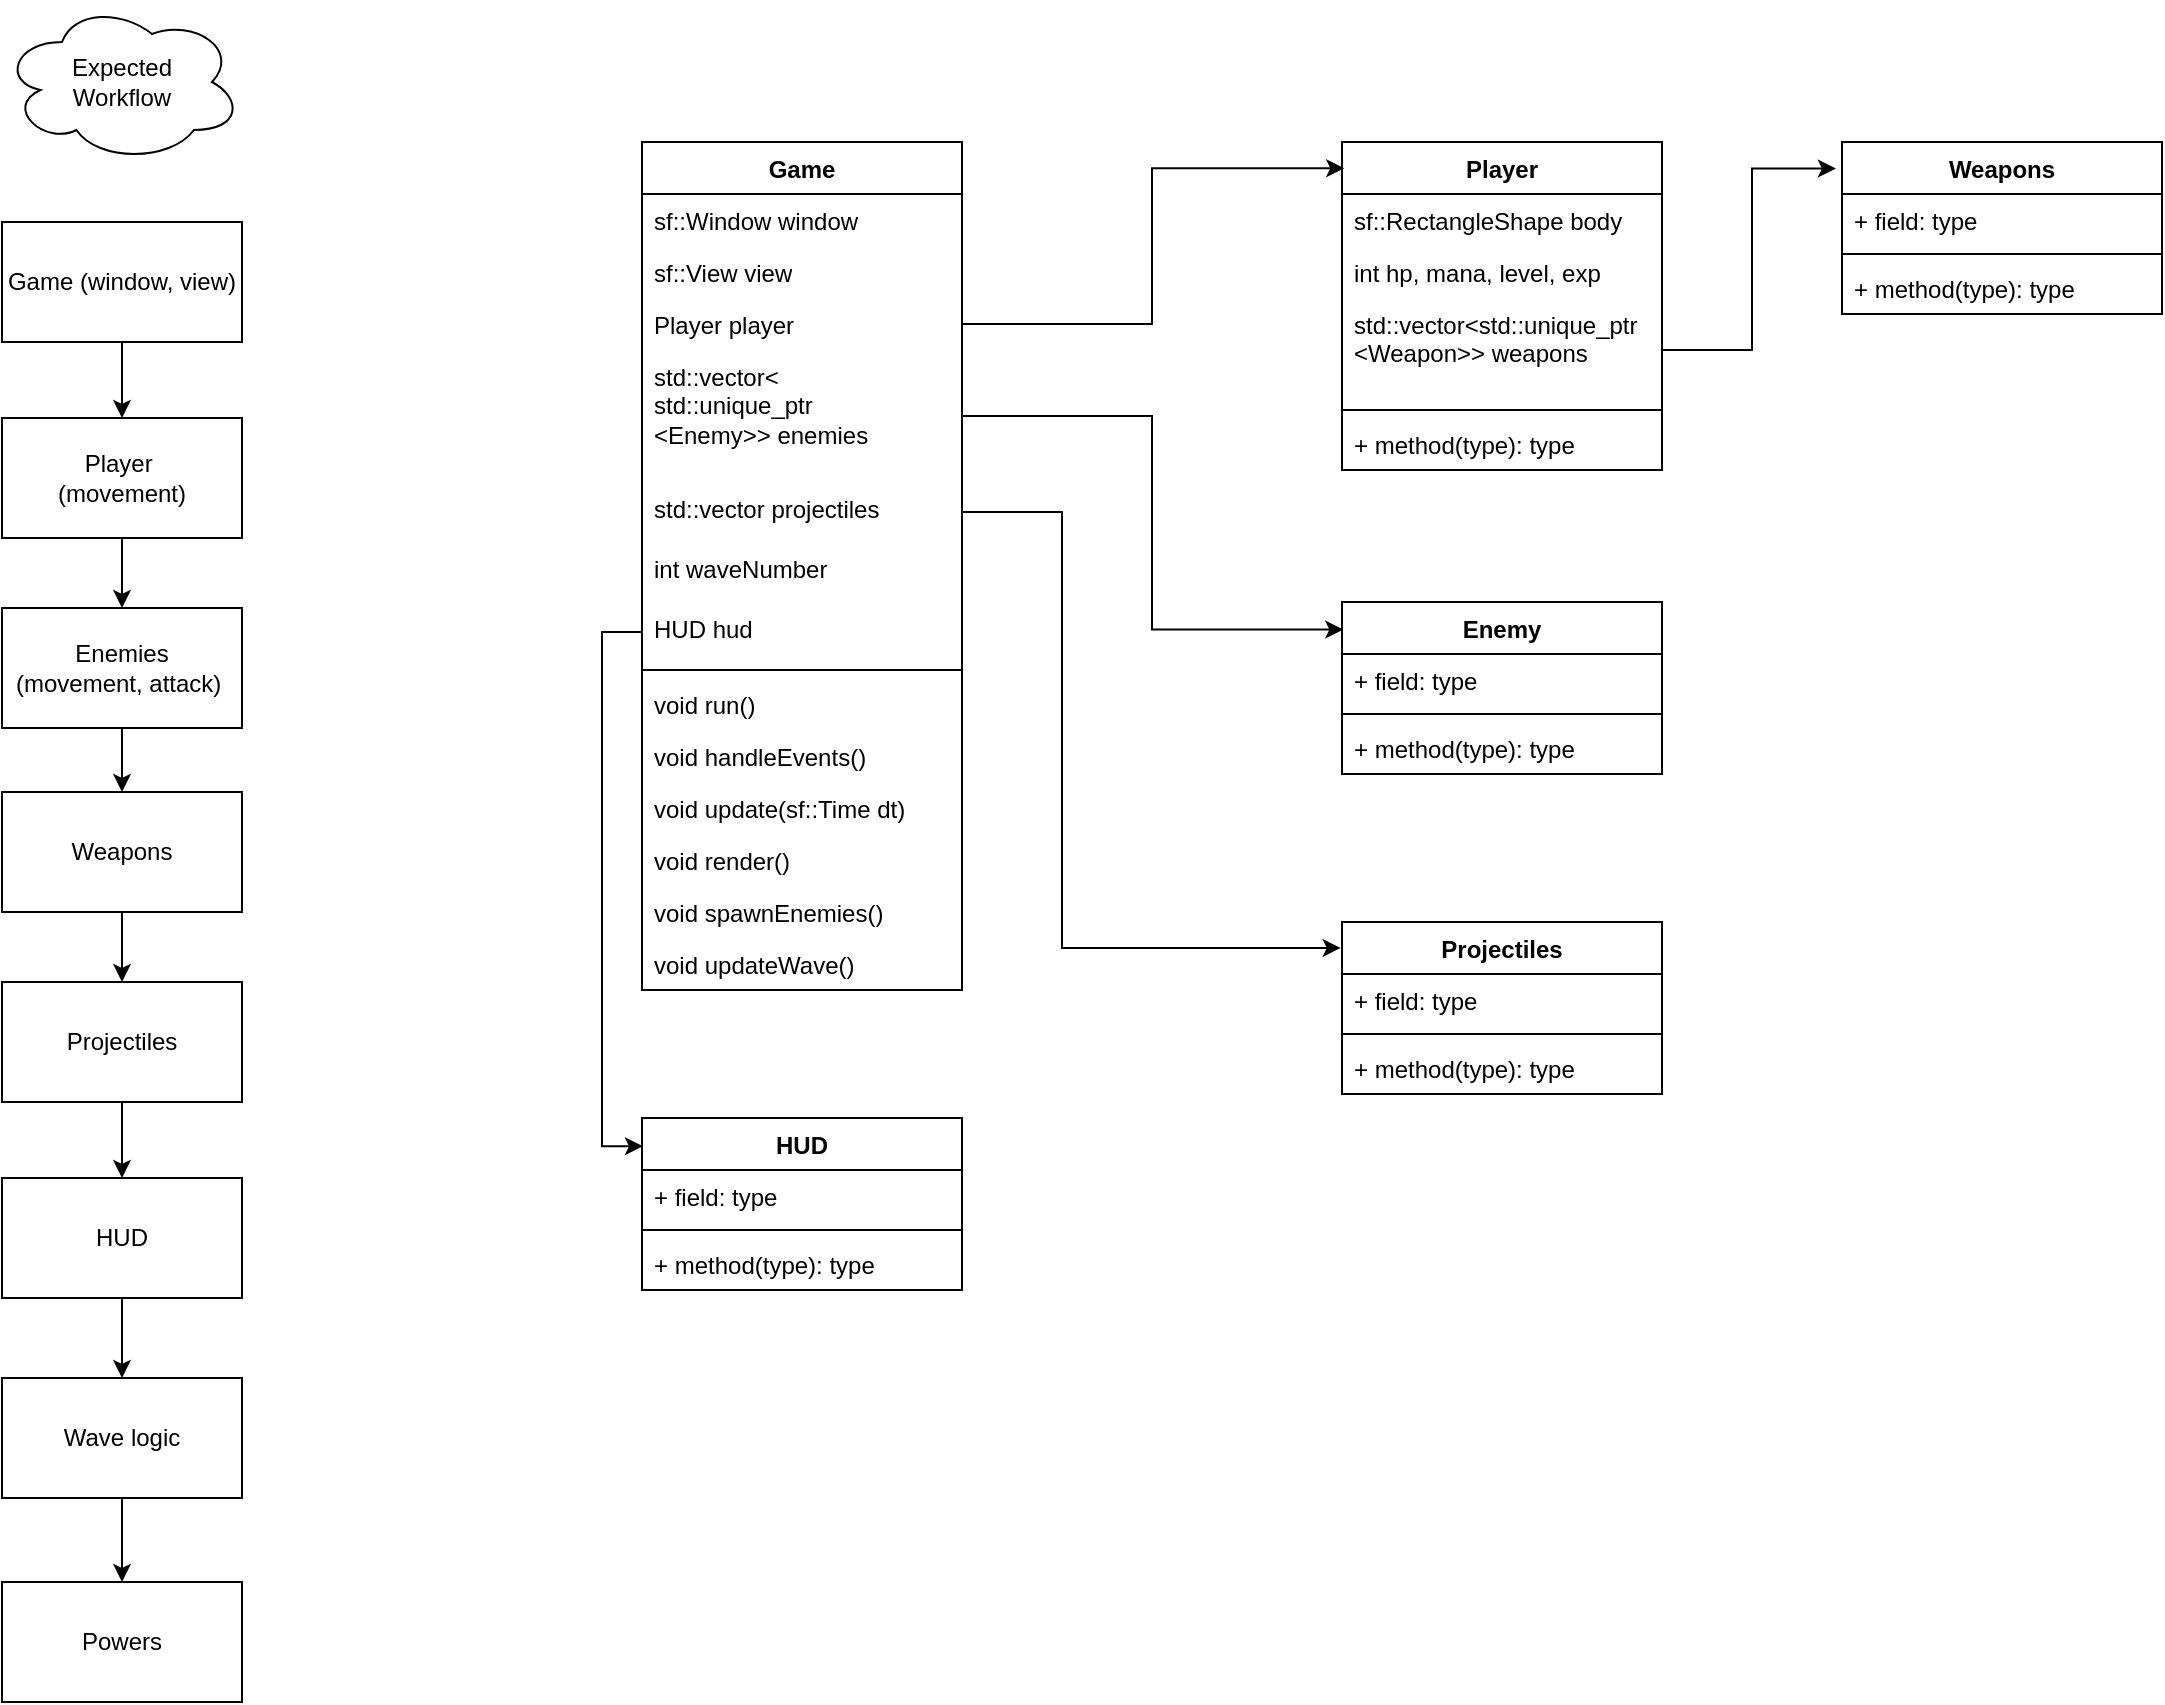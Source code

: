 <mxfile version="27.0.2">
  <diagram name="Page-1" id="6W56YoG6vN-3n1zgZjdf">
    <mxGraphModel dx="1603" dy="1023" grid="1" gridSize="10" guides="1" tooltips="1" connect="1" arrows="1" fold="1" page="1" pageScale="1" pageWidth="1169" pageHeight="827" math="0" shadow="0">
      <root>
        <mxCell id="0" />
        <mxCell id="1" parent="0" />
        <mxCell id="QCkP-DEd0vShCooZHFoH-1" value="Game" style="swimlane;fontStyle=1;align=center;verticalAlign=top;childLayout=stackLayout;horizontal=1;startSize=26;horizontalStack=0;resizeParent=1;resizeParentMax=0;resizeLast=0;collapsible=1;marginBottom=0;whiteSpace=wrap;html=1;" vertex="1" parent="1">
          <mxGeometry x="370" y="80" width="160" height="424" as="geometry" />
        </mxCell>
        <mxCell id="QCkP-DEd0vShCooZHFoH-2" value="sf::Window window" style="text;strokeColor=none;fillColor=none;align=left;verticalAlign=top;spacingLeft=4;spacingRight=4;overflow=hidden;rotatable=0;points=[[0,0.5],[1,0.5]];portConstraint=eastwest;whiteSpace=wrap;html=1;" vertex="1" parent="QCkP-DEd0vShCooZHFoH-1">
          <mxGeometry y="26" width="160" height="26" as="geometry" />
        </mxCell>
        <mxCell id="QCkP-DEd0vShCooZHFoH-5" value="sf::View view" style="text;strokeColor=none;fillColor=none;align=left;verticalAlign=top;spacingLeft=4;spacingRight=4;overflow=hidden;rotatable=0;points=[[0,0.5],[1,0.5]];portConstraint=eastwest;whiteSpace=wrap;html=1;" vertex="1" parent="QCkP-DEd0vShCooZHFoH-1">
          <mxGeometry y="52" width="160" height="26" as="geometry" />
        </mxCell>
        <mxCell id="QCkP-DEd0vShCooZHFoH-6" value="Player player" style="text;strokeColor=none;fillColor=none;align=left;verticalAlign=top;spacingLeft=4;spacingRight=4;overflow=hidden;rotatable=0;points=[[0,0.5],[1,0.5]];portConstraint=eastwest;whiteSpace=wrap;html=1;" vertex="1" parent="QCkP-DEd0vShCooZHFoH-1">
          <mxGeometry y="78" width="160" height="26" as="geometry" />
        </mxCell>
        <mxCell id="QCkP-DEd0vShCooZHFoH-8" value="std::vector&amp;lt;&lt;div&gt;std::unique_ptr&lt;/div&gt;&lt;div&gt;&amp;lt;Enemy&amp;gt;&amp;gt; enemies&amp;nbsp;&lt;/div&gt;" style="text;strokeColor=none;fillColor=none;align=left;verticalAlign=top;spacingLeft=4;spacingRight=4;overflow=hidden;rotatable=0;points=[[0,0.5],[1,0.5]];portConstraint=eastwest;whiteSpace=wrap;html=1;" vertex="1" parent="QCkP-DEd0vShCooZHFoH-1">
          <mxGeometry y="104" width="160" height="66" as="geometry" />
        </mxCell>
        <mxCell id="QCkP-DEd0vShCooZHFoH-9" value="std::vector projectiles" style="text;strokeColor=none;fillColor=none;align=left;verticalAlign=top;spacingLeft=4;spacingRight=4;overflow=hidden;rotatable=0;points=[[0,0.5],[1,0.5]];portConstraint=eastwest;whiteSpace=wrap;html=1;" vertex="1" parent="QCkP-DEd0vShCooZHFoH-1">
          <mxGeometry y="170" width="160" height="30" as="geometry" />
        </mxCell>
        <mxCell id="QCkP-DEd0vShCooZHFoH-10" value="int waveNumber" style="text;strokeColor=none;fillColor=none;align=left;verticalAlign=top;spacingLeft=4;spacingRight=4;overflow=hidden;rotatable=0;points=[[0,0.5],[1,0.5]];portConstraint=eastwest;whiteSpace=wrap;html=1;" vertex="1" parent="QCkP-DEd0vShCooZHFoH-1">
          <mxGeometry y="200" width="160" height="30" as="geometry" />
        </mxCell>
        <mxCell id="QCkP-DEd0vShCooZHFoH-11" value="HUD hud&amp;nbsp;" style="text;strokeColor=none;fillColor=none;align=left;verticalAlign=top;spacingLeft=4;spacingRight=4;overflow=hidden;rotatable=0;points=[[0,0.5],[1,0.5]];portConstraint=eastwest;whiteSpace=wrap;html=1;" vertex="1" parent="QCkP-DEd0vShCooZHFoH-1">
          <mxGeometry y="230" width="160" height="30" as="geometry" />
        </mxCell>
        <mxCell id="QCkP-DEd0vShCooZHFoH-3" value="" style="line;strokeWidth=1;fillColor=none;align=left;verticalAlign=middle;spacingTop=-1;spacingLeft=3;spacingRight=3;rotatable=0;labelPosition=right;points=[];portConstraint=eastwest;strokeColor=inherit;" vertex="1" parent="QCkP-DEd0vShCooZHFoH-1">
          <mxGeometry y="260" width="160" height="8" as="geometry" />
        </mxCell>
        <mxCell id="QCkP-DEd0vShCooZHFoH-4" value="void run()" style="text;strokeColor=none;fillColor=none;align=left;verticalAlign=top;spacingLeft=4;spacingRight=4;overflow=hidden;rotatable=0;points=[[0,0.5],[1,0.5]];portConstraint=eastwest;whiteSpace=wrap;html=1;" vertex="1" parent="QCkP-DEd0vShCooZHFoH-1">
          <mxGeometry y="268" width="160" height="26" as="geometry" />
        </mxCell>
        <mxCell id="QCkP-DEd0vShCooZHFoH-12" value="void handleEvents()&lt;div&gt;&lt;br/&gt;&lt;/div&gt;" style="text;strokeColor=none;fillColor=none;align=left;verticalAlign=top;spacingLeft=4;spacingRight=4;overflow=hidden;rotatable=0;points=[[0,0.5],[1,0.5]];portConstraint=eastwest;whiteSpace=wrap;html=1;" vertex="1" parent="QCkP-DEd0vShCooZHFoH-1">
          <mxGeometry y="294" width="160" height="26" as="geometry" />
        </mxCell>
        <mxCell id="QCkP-DEd0vShCooZHFoH-13" value="&lt;div&gt;void update(sf::Time dt)&amp;nbsp;&lt;/div&gt;" style="text;strokeColor=none;fillColor=none;align=left;verticalAlign=top;spacingLeft=4;spacingRight=4;overflow=hidden;rotatable=0;points=[[0,0.5],[1,0.5]];portConstraint=eastwest;whiteSpace=wrap;html=1;" vertex="1" parent="QCkP-DEd0vShCooZHFoH-1">
          <mxGeometry y="320" width="160" height="26" as="geometry" />
        </mxCell>
        <mxCell id="QCkP-DEd0vShCooZHFoH-14" value="&lt;div&gt;void render()&lt;br/&gt;&lt;/div&gt;" style="text;strokeColor=none;fillColor=none;align=left;verticalAlign=top;spacingLeft=4;spacingRight=4;overflow=hidden;rotatable=0;points=[[0,0.5],[1,0.5]];portConstraint=eastwest;whiteSpace=wrap;html=1;" vertex="1" parent="QCkP-DEd0vShCooZHFoH-1">
          <mxGeometry y="346" width="160" height="26" as="geometry" />
        </mxCell>
        <mxCell id="QCkP-DEd0vShCooZHFoH-15" value="&lt;div&gt;void spawnEnemies()&lt;br/&gt;&lt;br&gt;&lt;/div&gt;" style="text;strokeColor=none;fillColor=none;align=left;verticalAlign=top;spacingLeft=4;spacingRight=4;overflow=hidden;rotatable=0;points=[[0,0.5],[1,0.5]];portConstraint=eastwest;whiteSpace=wrap;html=1;" vertex="1" parent="QCkP-DEd0vShCooZHFoH-1">
          <mxGeometry y="372" width="160" height="26" as="geometry" />
        </mxCell>
        <mxCell id="QCkP-DEd0vShCooZHFoH-16" value="&lt;div&gt;void updateWave()&lt;/div&gt;" style="text;strokeColor=none;fillColor=none;align=left;verticalAlign=top;spacingLeft=4;spacingRight=4;overflow=hidden;rotatable=0;points=[[0,0.5],[1,0.5]];portConstraint=eastwest;whiteSpace=wrap;html=1;" vertex="1" parent="QCkP-DEd0vShCooZHFoH-1">
          <mxGeometry y="398" width="160" height="26" as="geometry" />
        </mxCell>
        <mxCell id="QCkP-DEd0vShCooZHFoH-17" value="Player" style="swimlane;fontStyle=1;align=center;verticalAlign=top;childLayout=stackLayout;horizontal=1;startSize=26;horizontalStack=0;resizeParent=1;resizeParentMax=0;resizeLast=0;collapsible=1;marginBottom=0;whiteSpace=wrap;html=1;" vertex="1" parent="1">
          <mxGeometry x="720" y="80" width="160" height="164" as="geometry" />
        </mxCell>
        <mxCell id="QCkP-DEd0vShCooZHFoH-18" value="sf::RectangleShape body" style="text;strokeColor=none;fillColor=none;align=left;verticalAlign=top;spacingLeft=4;spacingRight=4;overflow=hidden;rotatable=0;points=[[0,0.5],[1,0.5]];portConstraint=eastwest;whiteSpace=wrap;html=1;" vertex="1" parent="QCkP-DEd0vShCooZHFoH-17">
          <mxGeometry y="26" width="160" height="26" as="geometry" />
        </mxCell>
        <mxCell id="QCkP-DEd0vShCooZHFoH-21" value="int hp, mana, level, exp&lt;div&gt;&lt;br/&gt;&lt;/div&gt;" style="text;strokeColor=none;fillColor=none;align=left;verticalAlign=top;spacingLeft=4;spacingRight=4;overflow=hidden;rotatable=0;points=[[0,0.5],[1,0.5]];portConstraint=eastwest;whiteSpace=wrap;html=1;" vertex="1" parent="QCkP-DEd0vShCooZHFoH-17">
          <mxGeometry y="52" width="160" height="26" as="geometry" />
        </mxCell>
        <mxCell id="QCkP-DEd0vShCooZHFoH-22" value="&lt;div&gt;std::vector&amp;lt;std::unique_ptr&lt;/div&gt;&lt;div&gt;&amp;lt;Weapon&amp;gt;&amp;gt; weapons&lt;/div&gt;" style="text;strokeColor=none;fillColor=none;align=left;verticalAlign=top;spacingLeft=4;spacingRight=4;overflow=hidden;rotatable=0;points=[[0,0.5],[1,0.5]];portConstraint=eastwest;whiteSpace=wrap;html=1;" vertex="1" parent="QCkP-DEd0vShCooZHFoH-17">
          <mxGeometry y="78" width="160" height="52" as="geometry" />
        </mxCell>
        <mxCell id="QCkP-DEd0vShCooZHFoH-19" value="" style="line;strokeWidth=1;fillColor=none;align=left;verticalAlign=middle;spacingTop=-1;spacingLeft=3;spacingRight=3;rotatable=0;labelPosition=right;points=[];portConstraint=eastwest;strokeColor=inherit;" vertex="1" parent="QCkP-DEd0vShCooZHFoH-17">
          <mxGeometry y="130" width="160" height="8" as="geometry" />
        </mxCell>
        <mxCell id="QCkP-DEd0vShCooZHFoH-20" value="+ method(type): type" style="text;strokeColor=none;fillColor=none;align=left;verticalAlign=top;spacingLeft=4;spacingRight=4;overflow=hidden;rotatable=0;points=[[0,0.5],[1,0.5]];portConstraint=eastwest;whiteSpace=wrap;html=1;" vertex="1" parent="QCkP-DEd0vShCooZHFoH-17">
          <mxGeometry y="138" width="160" height="26" as="geometry" />
        </mxCell>
        <mxCell id="QCkP-DEd0vShCooZHFoH-32" value="" style="edgeStyle=orthogonalEdgeStyle;rounded=0;orthogonalLoop=1;jettySize=auto;html=1;" edge="1" parent="1" source="QCkP-DEd0vShCooZHFoH-23" target="QCkP-DEd0vShCooZHFoH-24">
          <mxGeometry relative="1" as="geometry" />
        </mxCell>
        <mxCell id="QCkP-DEd0vShCooZHFoH-23" value="&lt;div&gt;Game (window, view)&lt;/div&gt;" style="rounded=0;whiteSpace=wrap;html=1;" vertex="1" parent="1">
          <mxGeometry x="50" y="120" width="120" height="60" as="geometry" />
        </mxCell>
        <mxCell id="QCkP-DEd0vShCooZHFoH-33" value="" style="edgeStyle=orthogonalEdgeStyle;rounded=0;orthogonalLoop=1;jettySize=auto;html=1;" edge="1" parent="1" source="QCkP-DEd0vShCooZHFoH-24" target="QCkP-DEd0vShCooZHFoH-25">
          <mxGeometry relative="1" as="geometry" />
        </mxCell>
        <mxCell id="QCkP-DEd0vShCooZHFoH-24" value="Player&amp;nbsp;&lt;div&gt;(movement)&lt;/div&gt;" style="rounded=0;whiteSpace=wrap;html=1;" vertex="1" parent="1">
          <mxGeometry x="50" y="218" width="120" height="60" as="geometry" />
        </mxCell>
        <mxCell id="QCkP-DEd0vShCooZHFoH-34" value="" style="edgeStyle=orthogonalEdgeStyle;rounded=0;orthogonalLoop=1;jettySize=auto;html=1;" edge="1" parent="1" source="QCkP-DEd0vShCooZHFoH-25" target="QCkP-DEd0vShCooZHFoH-26">
          <mxGeometry relative="1" as="geometry" />
        </mxCell>
        <mxCell id="QCkP-DEd0vShCooZHFoH-25" value="Enemies&lt;div&gt;(movement, attack)&amp;nbsp;&lt;/div&gt;" style="rounded=0;whiteSpace=wrap;html=1;" vertex="1" parent="1">
          <mxGeometry x="50" y="313" width="120" height="60" as="geometry" />
        </mxCell>
        <mxCell id="QCkP-DEd0vShCooZHFoH-35" value="" style="edgeStyle=orthogonalEdgeStyle;rounded=0;orthogonalLoop=1;jettySize=auto;html=1;" edge="1" parent="1" source="QCkP-DEd0vShCooZHFoH-26" target="QCkP-DEd0vShCooZHFoH-27">
          <mxGeometry relative="1" as="geometry" />
        </mxCell>
        <mxCell id="QCkP-DEd0vShCooZHFoH-26" value="Weapons" style="rounded=0;whiteSpace=wrap;html=1;" vertex="1" parent="1">
          <mxGeometry x="50" y="405" width="120" height="60" as="geometry" />
        </mxCell>
        <mxCell id="QCkP-DEd0vShCooZHFoH-36" value="" style="edgeStyle=orthogonalEdgeStyle;rounded=0;orthogonalLoop=1;jettySize=auto;html=1;" edge="1" parent="1" source="QCkP-DEd0vShCooZHFoH-27" target="QCkP-DEd0vShCooZHFoH-28">
          <mxGeometry relative="1" as="geometry" />
        </mxCell>
        <mxCell id="QCkP-DEd0vShCooZHFoH-27" value="Projectiles" style="rounded=0;whiteSpace=wrap;html=1;" vertex="1" parent="1">
          <mxGeometry x="50" y="500" width="120" height="60" as="geometry" />
        </mxCell>
        <mxCell id="QCkP-DEd0vShCooZHFoH-37" value="" style="edgeStyle=orthogonalEdgeStyle;rounded=0;orthogonalLoop=1;jettySize=auto;html=1;" edge="1" parent="1" source="QCkP-DEd0vShCooZHFoH-28" target="QCkP-DEd0vShCooZHFoH-29">
          <mxGeometry relative="1" as="geometry" />
        </mxCell>
        <mxCell id="QCkP-DEd0vShCooZHFoH-28" value="HUD" style="rounded=0;whiteSpace=wrap;html=1;" vertex="1" parent="1">
          <mxGeometry x="50" y="598" width="120" height="60" as="geometry" />
        </mxCell>
        <mxCell id="QCkP-DEd0vShCooZHFoH-38" value="" style="edgeStyle=orthogonalEdgeStyle;rounded=0;orthogonalLoop=1;jettySize=auto;html=1;" edge="1" parent="1" source="QCkP-DEd0vShCooZHFoH-29">
          <mxGeometry relative="1" as="geometry">
            <mxPoint x="110" y="800" as="targetPoint" />
          </mxGeometry>
        </mxCell>
        <mxCell id="QCkP-DEd0vShCooZHFoH-29" value="Wave logic" style="rounded=0;whiteSpace=wrap;html=1;" vertex="1" parent="1">
          <mxGeometry x="50" y="698" width="120" height="60" as="geometry" />
        </mxCell>
        <mxCell id="QCkP-DEd0vShCooZHFoH-30" value="Powers" style="rounded=0;whiteSpace=wrap;html=1;" vertex="1" parent="1">
          <mxGeometry x="50" y="800" width="120" height="60" as="geometry" />
        </mxCell>
        <mxCell id="QCkP-DEd0vShCooZHFoH-39" value="&lt;div&gt;Expected&lt;/div&gt;Workflow" style="ellipse;shape=cloud;whiteSpace=wrap;html=1;" vertex="1" parent="1">
          <mxGeometry x="50" y="10" width="120" height="80" as="geometry" />
        </mxCell>
        <mxCell id="QCkP-DEd0vShCooZHFoH-47" value="Enemy" style="swimlane;fontStyle=1;align=center;verticalAlign=top;childLayout=stackLayout;horizontal=1;startSize=26;horizontalStack=0;resizeParent=1;resizeParentMax=0;resizeLast=0;collapsible=1;marginBottom=0;whiteSpace=wrap;html=1;" vertex="1" parent="1">
          <mxGeometry x="720" y="310" width="160" height="86" as="geometry" />
        </mxCell>
        <mxCell id="QCkP-DEd0vShCooZHFoH-48" value="+ field: type" style="text;strokeColor=none;fillColor=none;align=left;verticalAlign=top;spacingLeft=4;spacingRight=4;overflow=hidden;rotatable=0;points=[[0,0.5],[1,0.5]];portConstraint=eastwest;whiteSpace=wrap;html=1;" vertex="1" parent="QCkP-DEd0vShCooZHFoH-47">
          <mxGeometry y="26" width="160" height="26" as="geometry" />
        </mxCell>
        <mxCell id="QCkP-DEd0vShCooZHFoH-49" value="" style="line;strokeWidth=1;fillColor=none;align=left;verticalAlign=middle;spacingTop=-1;spacingLeft=3;spacingRight=3;rotatable=0;labelPosition=right;points=[];portConstraint=eastwest;strokeColor=inherit;" vertex="1" parent="QCkP-DEd0vShCooZHFoH-47">
          <mxGeometry y="52" width="160" height="8" as="geometry" />
        </mxCell>
        <mxCell id="QCkP-DEd0vShCooZHFoH-50" value="+ method(type): type" style="text;strokeColor=none;fillColor=none;align=left;verticalAlign=top;spacingLeft=4;spacingRight=4;overflow=hidden;rotatable=0;points=[[0,0.5],[1,0.5]];portConstraint=eastwest;whiteSpace=wrap;html=1;" vertex="1" parent="QCkP-DEd0vShCooZHFoH-47">
          <mxGeometry y="60" width="160" height="26" as="geometry" />
        </mxCell>
        <mxCell id="QCkP-DEd0vShCooZHFoH-52" style="edgeStyle=orthogonalEdgeStyle;rounded=0;orthogonalLoop=1;jettySize=auto;html=1;exitX=1;exitY=0.5;exitDx=0;exitDy=0;entryX=0.007;entryY=0.08;entryDx=0;entryDy=0;entryPerimeter=0;" edge="1" parent="1" source="QCkP-DEd0vShCooZHFoH-6" target="QCkP-DEd0vShCooZHFoH-17">
          <mxGeometry relative="1" as="geometry" />
        </mxCell>
        <mxCell id="QCkP-DEd0vShCooZHFoH-53" style="edgeStyle=orthogonalEdgeStyle;rounded=0;orthogonalLoop=1;jettySize=auto;html=1;exitX=1;exitY=0.5;exitDx=0;exitDy=0;entryX=0.004;entryY=0.16;entryDx=0;entryDy=0;entryPerimeter=0;" edge="1" parent="1" source="QCkP-DEd0vShCooZHFoH-8" target="QCkP-DEd0vShCooZHFoH-47">
          <mxGeometry relative="1" as="geometry" />
        </mxCell>
        <mxCell id="QCkP-DEd0vShCooZHFoH-54" value="Projectiles" style="swimlane;fontStyle=1;align=center;verticalAlign=top;childLayout=stackLayout;horizontal=1;startSize=26;horizontalStack=0;resizeParent=1;resizeParentMax=0;resizeLast=0;collapsible=1;marginBottom=0;whiteSpace=wrap;html=1;" vertex="1" parent="1">
          <mxGeometry x="720" y="470" width="160" height="86" as="geometry" />
        </mxCell>
        <mxCell id="QCkP-DEd0vShCooZHFoH-55" value="+ field: type" style="text;strokeColor=none;fillColor=none;align=left;verticalAlign=top;spacingLeft=4;spacingRight=4;overflow=hidden;rotatable=0;points=[[0,0.5],[1,0.5]];portConstraint=eastwest;whiteSpace=wrap;html=1;" vertex="1" parent="QCkP-DEd0vShCooZHFoH-54">
          <mxGeometry y="26" width="160" height="26" as="geometry" />
        </mxCell>
        <mxCell id="QCkP-DEd0vShCooZHFoH-56" value="" style="line;strokeWidth=1;fillColor=none;align=left;verticalAlign=middle;spacingTop=-1;spacingLeft=3;spacingRight=3;rotatable=0;labelPosition=right;points=[];portConstraint=eastwest;strokeColor=inherit;" vertex="1" parent="QCkP-DEd0vShCooZHFoH-54">
          <mxGeometry y="52" width="160" height="8" as="geometry" />
        </mxCell>
        <mxCell id="QCkP-DEd0vShCooZHFoH-57" value="+ method(type): type" style="text;strokeColor=none;fillColor=none;align=left;verticalAlign=top;spacingLeft=4;spacingRight=4;overflow=hidden;rotatable=0;points=[[0,0.5],[1,0.5]];portConstraint=eastwest;whiteSpace=wrap;html=1;" vertex="1" parent="QCkP-DEd0vShCooZHFoH-54">
          <mxGeometry y="60" width="160" height="26" as="geometry" />
        </mxCell>
        <mxCell id="QCkP-DEd0vShCooZHFoH-58" style="edgeStyle=orthogonalEdgeStyle;rounded=0;orthogonalLoop=1;jettySize=auto;html=1;exitX=1;exitY=0.5;exitDx=0;exitDy=0;entryX=-0.004;entryY=0.151;entryDx=0;entryDy=0;entryPerimeter=0;" edge="1" parent="1" source="QCkP-DEd0vShCooZHFoH-9" target="QCkP-DEd0vShCooZHFoH-54">
          <mxGeometry relative="1" as="geometry">
            <Array as="points">
              <mxPoint x="580" y="265" />
              <mxPoint x="580" y="483" />
            </Array>
          </mxGeometry>
        </mxCell>
        <mxCell id="QCkP-DEd0vShCooZHFoH-59" value="Weapons" style="swimlane;fontStyle=1;align=center;verticalAlign=top;childLayout=stackLayout;horizontal=1;startSize=26;horizontalStack=0;resizeParent=1;resizeParentMax=0;resizeLast=0;collapsible=1;marginBottom=0;whiteSpace=wrap;html=1;" vertex="1" parent="1">
          <mxGeometry x="970" y="80" width="160" height="86" as="geometry" />
        </mxCell>
        <mxCell id="QCkP-DEd0vShCooZHFoH-60" value="+ field: type" style="text;strokeColor=none;fillColor=none;align=left;verticalAlign=top;spacingLeft=4;spacingRight=4;overflow=hidden;rotatable=0;points=[[0,0.5],[1,0.5]];portConstraint=eastwest;whiteSpace=wrap;html=1;" vertex="1" parent="QCkP-DEd0vShCooZHFoH-59">
          <mxGeometry y="26" width="160" height="26" as="geometry" />
        </mxCell>
        <mxCell id="QCkP-DEd0vShCooZHFoH-61" value="" style="line;strokeWidth=1;fillColor=none;align=left;verticalAlign=middle;spacingTop=-1;spacingLeft=3;spacingRight=3;rotatable=0;labelPosition=right;points=[];portConstraint=eastwest;strokeColor=inherit;" vertex="1" parent="QCkP-DEd0vShCooZHFoH-59">
          <mxGeometry y="52" width="160" height="8" as="geometry" />
        </mxCell>
        <mxCell id="QCkP-DEd0vShCooZHFoH-62" value="+ method(type): type" style="text;strokeColor=none;fillColor=none;align=left;verticalAlign=top;spacingLeft=4;spacingRight=4;overflow=hidden;rotatable=0;points=[[0,0.5],[1,0.5]];portConstraint=eastwest;whiteSpace=wrap;html=1;" vertex="1" parent="QCkP-DEd0vShCooZHFoH-59">
          <mxGeometry y="60" width="160" height="26" as="geometry" />
        </mxCell>
        <mxCell id="QCkP-DEd0vShCooZHFoH-63" style="edgeStyle=orthogonalEdgeStyle;rounded=0;orthogonalLoop=1;jettySize=auto;html=1;exitX=1;exitY=0.5;exitDx=0;exitDy=0;entryX=-0.019;entryY=0.154;entryDx=0;entryDy=0;entryPerimeter=0;" edge="1" parent="1" source="QCkP-DEd0vShCooZHFoH-22" target="QCkP-DEd0vShCooZHFoH-59">
          <mxGeometry relative="1" as="geometry" />
        </mxCell>
        <mxCell id="QCkP-DEd0vShCooZHFoH-64" value="HUD" style="swimlane;fontStyle=1;align=center;verticalAlign=top;childLayout=stackLayout;horizontal=1;startSize=26;horizontalStack=0;resizeParent=1;resizeParentMax=0;resizeLast=0;collapsible=1;marginBottom=0;whiteSpace=wrap;html=1;" vertex="1" parent="1">
          <mxGeometry x="370" y="568" width="160" height="86" as="geometry" />
        </mxCell>
        <mxCell id="QCkP-DEd0vShCooZHFoH-65" value="+ field: type" style="text;strokeColor=none;fillColor=none;align=left;verticalAlign=top;spacingLeft=4;spacingRight=4;overflow=hidden;rotatable=0;points=[[0,0.5],[1,0.5]];portConstraint=eastwest;whiteSpace=wrap;html=1;" vertex="1" parent="QCkP-DEd0vShCooZHFoH-64">
          <mxGeometry y="26" width="160" height="26" as="geometry" />
        </mxCell>
        <mxCell id="QCkP-DEd0vShCooZHFoH-66" value="" style="line;strokeWidth=1;fillColor=none;align=left;verticalAlign=middle;spacingTop=-1;spacingLeft=3;spacingRight=3;rotatable=0;labelPosition=right;points=[];portConstraint=eastwest;strokeColor=inherit;" vertex="1" parent="QCkP-DEd0vShCooZHFoH-64">
          <mxGeometry y="52" width="160" height="8" as="geometry" />
        </mxCell>
        <mxCell id="QCkP-DEd0vShCooZHFoH-67" value="+ method(type): type" style="text;strokeColor=none;fillColor=none;align=left;verticalAlign=top;spacingLeft=4;spacingRight=4;overflow=hidden;rotatable=0;points=[[0,0.5],[1,0.5]];portConstraint=eastwest;whiteSpace=wrap;html=1;" vertex="1" parent="QCkP-DEd0vShCooZHFoH-64">
          <mxGeometry y="60" width="160" height="26" as="geometry" />
        </mxCell>
        <mxCell id="QCkP-DEd0vShCooZHFoH-68" style="edgeStyle=orthogonalEdgeStyle;rounded=0;orthogonalLoop=1;jettySize=auto;html=1;exitX=0;exitY=0.5;exitDx=0;exitDy=0;entryX=0.003;entryY=0.164;entryDx=0;entryDy=0;entryPerimeter=0;" edge="1" parent="1" source="QCkP-DEd0vShCooZHFoH-11" target="QCkP-DEd0vShCooZHFoH-64">
          <mxGeometry relative="1" as="geometry" />
        </mxCell>
      </root>
    </mxGraphModel>
  </diagram>
</mxfile>
